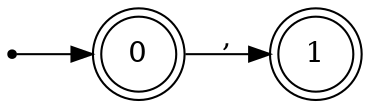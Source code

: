 digraph finite_state_machine {
	rankdir=LR;
	size="10,10"

	node [ shape = doublecircle, label = "0", fontsize  = 14] n0;


	node [ shape = doublecircle, label = "1", fontsize  = 14] n1;

	node [shape = point ]; qi
	qi -> n0;

	n0 -> n1 [ label = "," ];
}